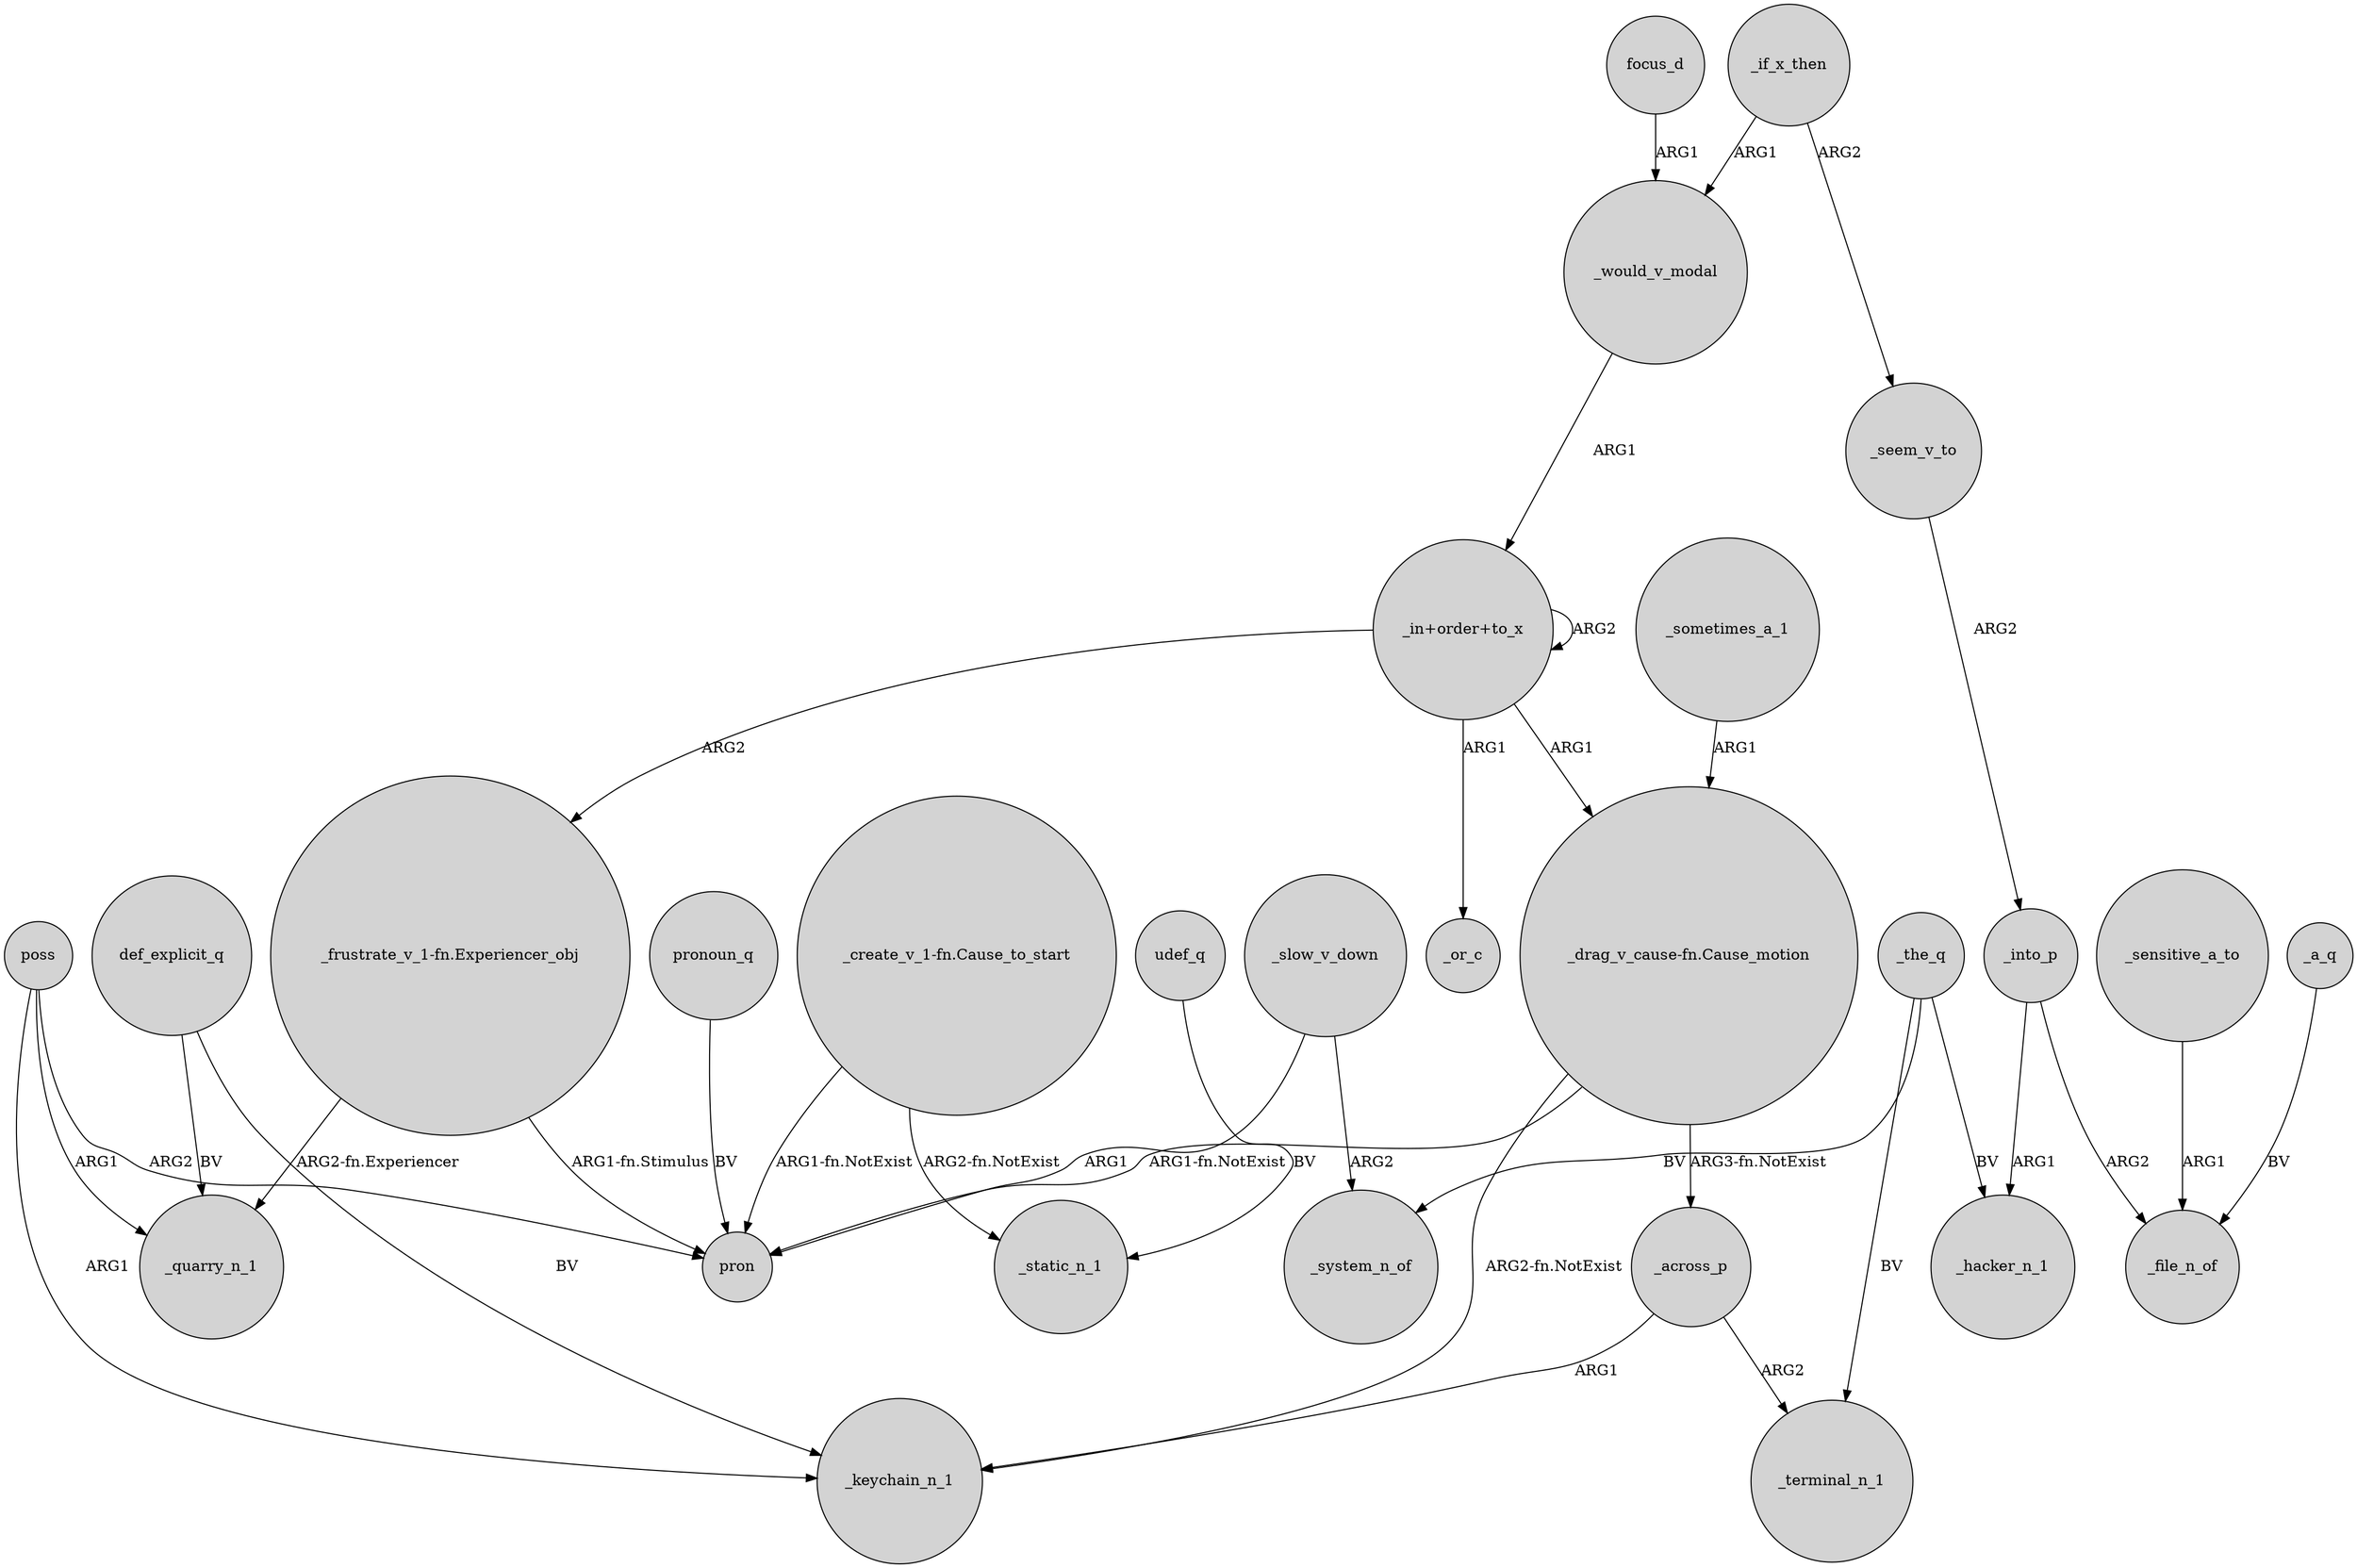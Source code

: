 digraph {
	node [shape=circle style=filled]
	"_in+order+to_x" -> "_frustrate_v_1-fn.Experiencer_obj" [label=ARG2]
	_across_p -> _keychain_n_1 [label=ARG1]
	"_in+order+to_x" -> "_in+order+to_x" [label=ARG2]
	poss -> pron [label=ARG2]
	"_in+order+to_x" -> _or_c [label=ARG1]
	"_create_v_1-fn.Cause_to_start" -> pron [label="ARG1-fn.NotExist"]
	poss -> _keychain_n_1 [label=ARG1]
	_would_v_modal -> "_in+order+to_x" [label=ARG1]
	_sometimes_a_1 -> "_drag_v_cause-fn.Cause_motion" [label=ARG1]
	_slow_v_down -> _system_n_of [label=ARG2]
	_the_q -> _terminal_n_1 [label=BV]
	pronoun_q -> pron [label=BV]
	"_drag_v_cause-fn.Cause_motion" -> _across_p [label="ARG3-fn.NotExist"]
	_across_p -> _terminal_n_1 [label=ARG2]
	_sensitive_a_to -> _file_n_of [label=ARG1]
	"_drag_v_cause-fn.Cause_motion" -> pron [label="ARG1-fn.NotExist"]
	_slow_v_down -> pron [label=ARG1]
	"_drag_v_cause-fn.Cause_motion" -> _keychain_n_1 [label="ARG2-fn.NotExist"]
	_the_q -> _hacker_n_1 [label=BV]
	_seem_v_to -> _into_p [label=ARG2]
	"_create_v_1-fn.Cause_to_start" -> _static_n_1 [label="ARG2-fn.NotExist"]
	_a_q -> _file_n_of [label=BV]
	_if_x_then -> _seem_v_to [label=ARG2]
	_if_x_then -> _would_v_modal [label=ARG1]
	_the_q -> _system_n_of [label=BV]
	def_explicit_q -> _keychain_n_1 [label=BV]
	"_frustrate_v_1-fn.Experiencer_obj" -> pron [label="ARG1-fn.Stimulus"]
	poss -> _quarry_n_1 [label=ARG1]
	_into_p -> _file_n_of [label=ARG2]
	udef_q -> _static_n_1 [label=BV]
	"_frustrate_v_1-fn.Experiencer_obj" -> _quarry_n_1 [label="ARG2-fn.Experiencer"]
	_into_p -> _hacker_n_1 [label=ARG1]
	def_explicit_q -> _quarry_n_1 [label=BV]
	focus_d -> _would_v_modal [label=ARG1]
	"_in+order+to_x" -> "_drag_v_cause-fn.Cause_motion" [label=ARG1]
}
